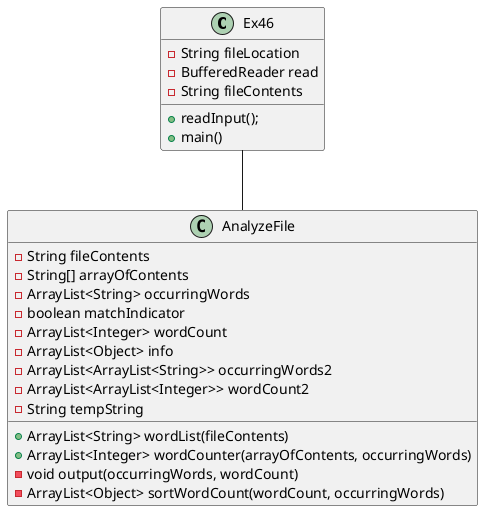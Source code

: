 @startuml
'https://plantuml.com/sequence-diagram

class Ex46{
    - String fileLocation
    - BufferedReader read
    - String fileContents

    + readInput();
    + main()
}

class AnalyzeFile{
    - String fileContents
    - String[] arrayOfContents
    - ArrayList<String> occurringWords
    - boolean matchIndicator
    - ArrayList<Integer> wordCount
    - ArrayList<Object> info
    - ArrayList<ArrayList<String>> occurringWords2
    - ArrayList<ArrayList<Integer>> wordCount2
    - String tempString

    + ArrayList<String> wordList(fileContents)
    + ArrayList<Integer> wordCounter(arrayOfContents, occurringWords)
    - void output(occurringWords, wordCount)
    - ArrayList<Object> sortWordCount(wordCount, occurringWords)
}

Ex46 -- AnalyzeFile

@enduml